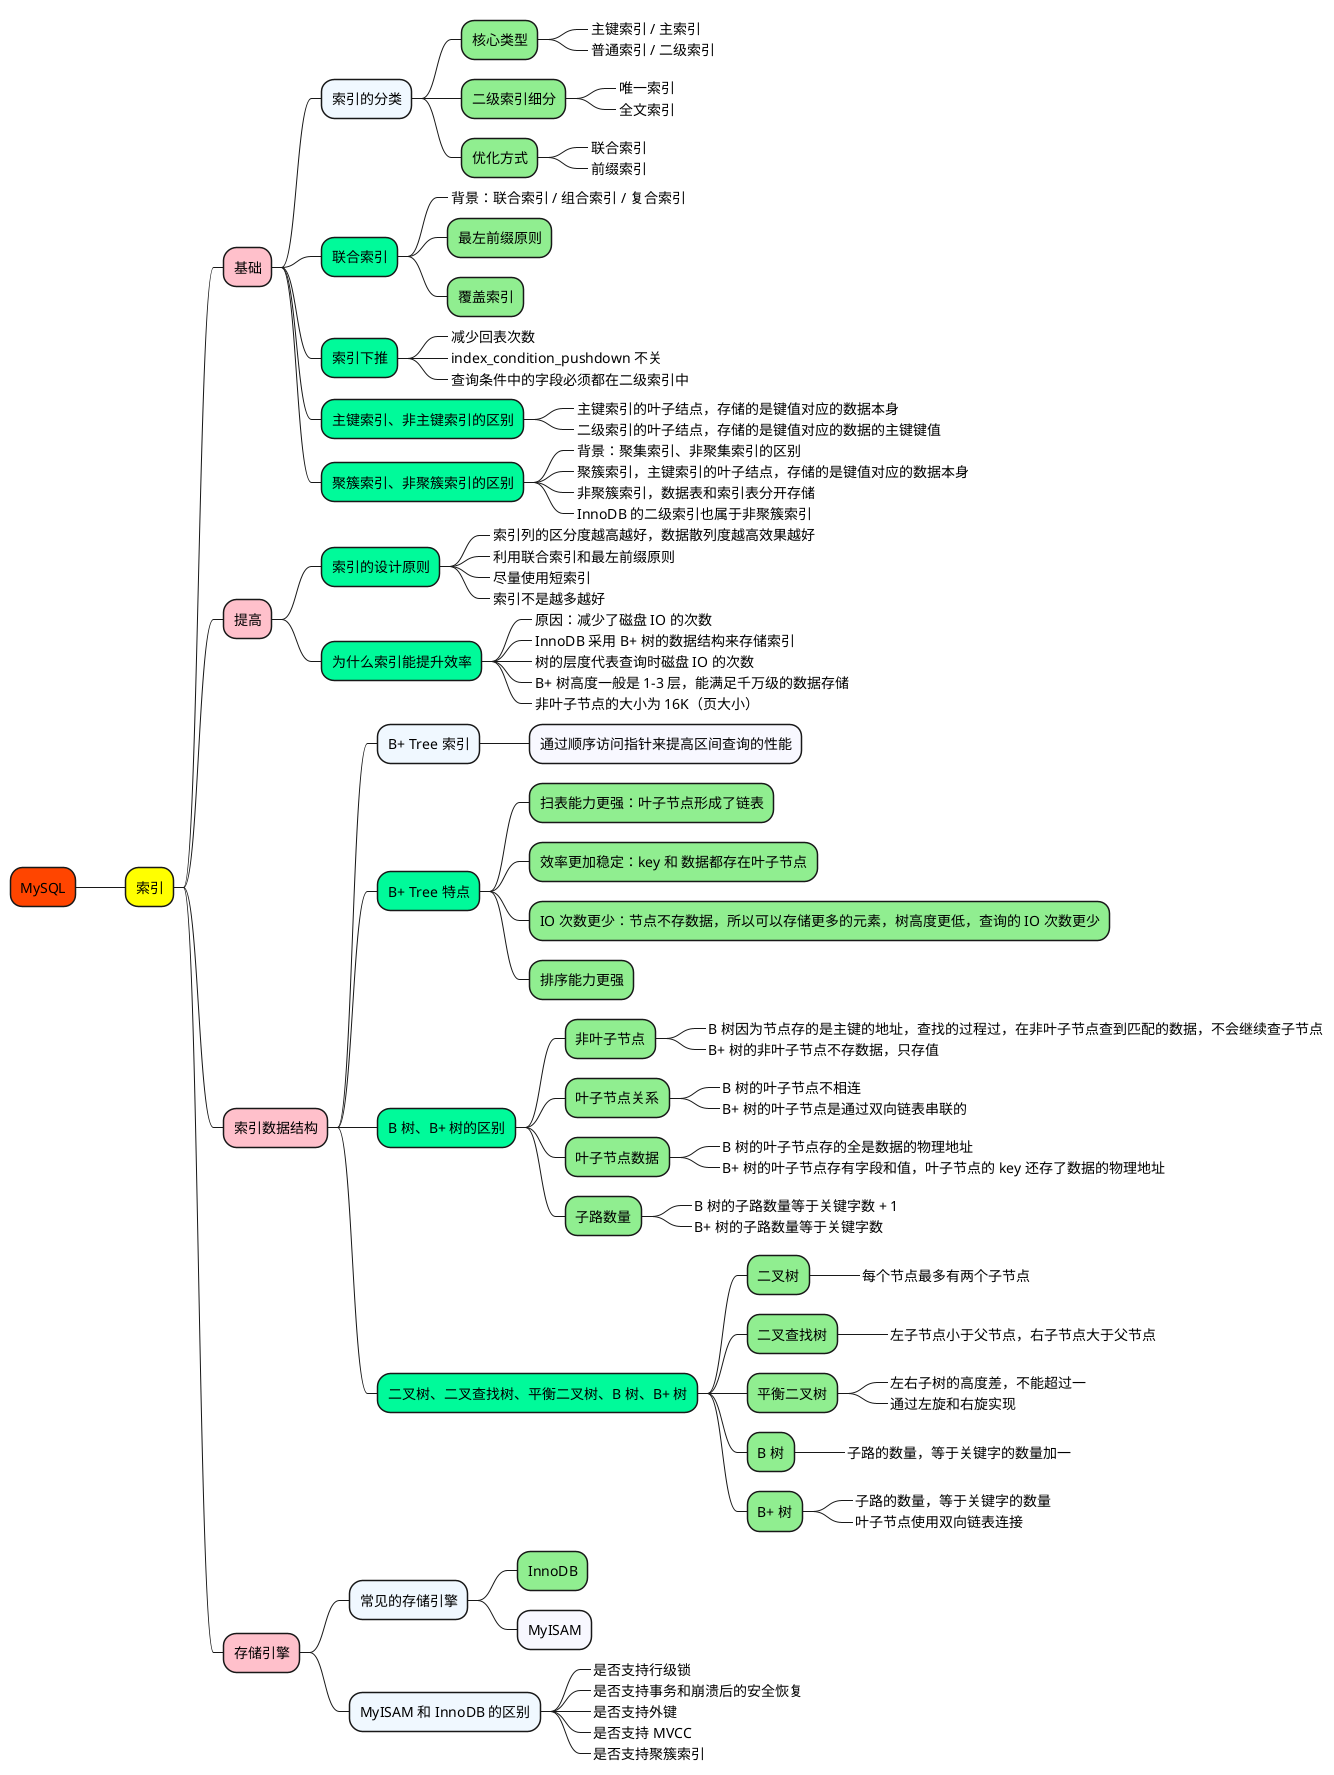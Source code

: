 @startmindmap

+[#OrangeRed] MySQL

++[#yellow] 索引

+++[#Pink] 基础

++++[#AliceBlue] 索引的分类
+++++[#LightGreen] 核心类型
++++++[#Aquamarine]_ 主键索引 / 主索引
++++++[#Aquamarine]_ 普通索引 / 二级索引
+++++[#LightGreen] 二级索引细分
++++++[#Aquamarine]_ 唯一索引
++++++[#Aquamarine]_ 全文索引
+++++[#LightGreen] 优化方式
++++++[#Aquamarine]_ 联合索引
++++++[#Aquamarine]_ 前缀索引

++++[#MediumSpringGreen] 联合索引
+++++[#LightGreen]_ 背景：联合索引 / 组合索引 / 复合索引
+++++[#LightGreen] 最左前缀原则
+++++[#LightGreen] 覆盖索引

++++[#MediumSpringGreen] 索引下推
+++++[#LightGreen]_ 减少回表次数
+++++[#LightGreen]_ index_condition_pushdown 不关
+++++[#LightGreen]_ 查询条件中的字段必须都在二级索引中

++++[#MediumSpringGreen] 主键索引、非主键索引的区别
+++++[#LightGreen]_ 主键索引的叶子结点，存储的是键值对应的数据本身
+++++[#LightGreen]_ 二级索引的叶子结点，存储的是键值对应的数据的主键键值

++++[#MediumSpringGreen] 聚簇索引、非聚簇索引的区别
+++++[#LightGreen]_ 背景：聚集索引、非聚集索引的区别
+++++[#LightGreen]_ 聚簇索引，主键索引的叶子结点，存储的是键值对应的数据本身
+++++[#LightGreen]_ 非聚簇索引，数据表和索引表分开存储
+++++[#LightGreen]_ InnoDB 的二级索引也属于非聚簇索引



+++[#Pink] 提高

++++[#MediumSpringGreen] 索引的设计原则
+++++[#LightGreen]_ 索引列的区分度越高越好，数据散列度越高效果越好
+++++[#LightGreen]_ 利用联合索引和最左前缀原则
+++++[#LightGreen]_ 尽量使用短索引
+++++[#LightGreen]_ 索引不是越多越好

++++[#MediumSpringGreen] 为什么索引能提升效率
+++++[#LightGreen]_ 原因：减少了磁盘 IO 的次数
+++++[#LightGreen]_ InnoDB 采用 B+ 树的数据结构来存储索引
+++++[#LightGreen]_ 树的层度代表查询时磁盘 IO 的次数
+++++[#LightGreen]_ B+ 树高度一般是 1-3 层，能满足千万级的数据存储
+++++[#LightGreen]_ 非叶子节点的大小为 16K（页大小）

+++[#Pink] 索引数据结构

++++[#AliceBlue] B+ Tree 索引
+++++[#GhostWhite] 通过顺序访问指针来提高区间查询的性能

++++[#MediumSpringGreen] B+ Tree 特点
+++++[#LightGreen] 扫表能力更强：叶子节点形成了链表
+++++[#LightGreen] 效率更加稳定：key 和 数据都存在叶子节点
+++++[#LightGreen] IO 次数更少：节点不存数据，所以可以存储更多的元素，树高度更低，查询的 IO 次数更少
+++++[#LightGreen] 排序能力更强

++++[#MediumSpringGreen] B 树、B+ 树的区别
+++++[#LightGreen] 非叶子节点
++++++[#Aquamarine]_ B 树因为节点存的是主键的地址，查找的过程过，在非叶子节点查到匹配的数据，不会继续查子节点
++++++[#Aquamarine]_ B+ 树的非叶子节点不存数据，只存值
+++++[#LightGreen] 叶子节点关系
++++++[#Aquamarine]_ B 树的叶子节点不相连
++++++[#Aquamarine]_ B+ 树的叶子节点是通过双向链表串联的
+++++[#LightGreen] 叶子节点数据
++++++[#Aquamarine]_ B 树的叶子节点存的全是数据的物理地址
++++++[#Aquamarine]_ B+ 树的叶子节点存有字段和值，叶子节点的 key 还存了数据的物理地址
+++++[#LightGreen] 子路数量
++++++[#Aquamarine]_ B 树的子路数量等于关键字数 + 1
++++++[#Aquamarine]_ B+ 树的子路数量等于关键字数


++++[#MediumSpringGreen] 二叉树、二叉查找树、平衡二叉树、B 树、B+ 树
+++++[#LightGreen] 二叉树
++++++[#Aquamarine]_ 每个节点最多有两个子节点
+++++[#LightGreen] 二叉查找树
++++++[#Aquamarine]_ 左子节点小于父节点，右子节点大于父节点
+++++[#LightGreen] 平衡二叉树
++++++[#Aquamarine]_ 左右子树的高度差，不能超过一
++++++[#Aquamarine]_ 通过左旋和右旋实现
+++++[#LightGreen] B 树
++++++[#Aquamarine]_ 子路的数量，等于关键字的数量加一
+++++[#LightGreen] B+ 树
++++++[#Aquamarine]_ 子路的数量，等于关键字的数量
++++++[#Aquamarine]_ 叶子节点使用双向链表连接





+++[#Pink] 存储引擎

++++[#AliceBlue] 常见的存储引擎
+++++[#LightGreen] InnoDB
+++++[#GhostWhite] MyISAM

++++[#AliceBlue] MyISAM 和 InnoDB 的区别
+++++[#GhostWhite]_ 是否支持行级锁
+++++[#GhostWhite]_ 是否支持事务和崩溃后的安全恢复
+++++[#GhostWhite]_ 是否支持外键
+++++[#GhostWhite]_ 是否支持 MVCC
+++++[#GhostWhite]_ 是否支持聚簇索引




@endmindmap